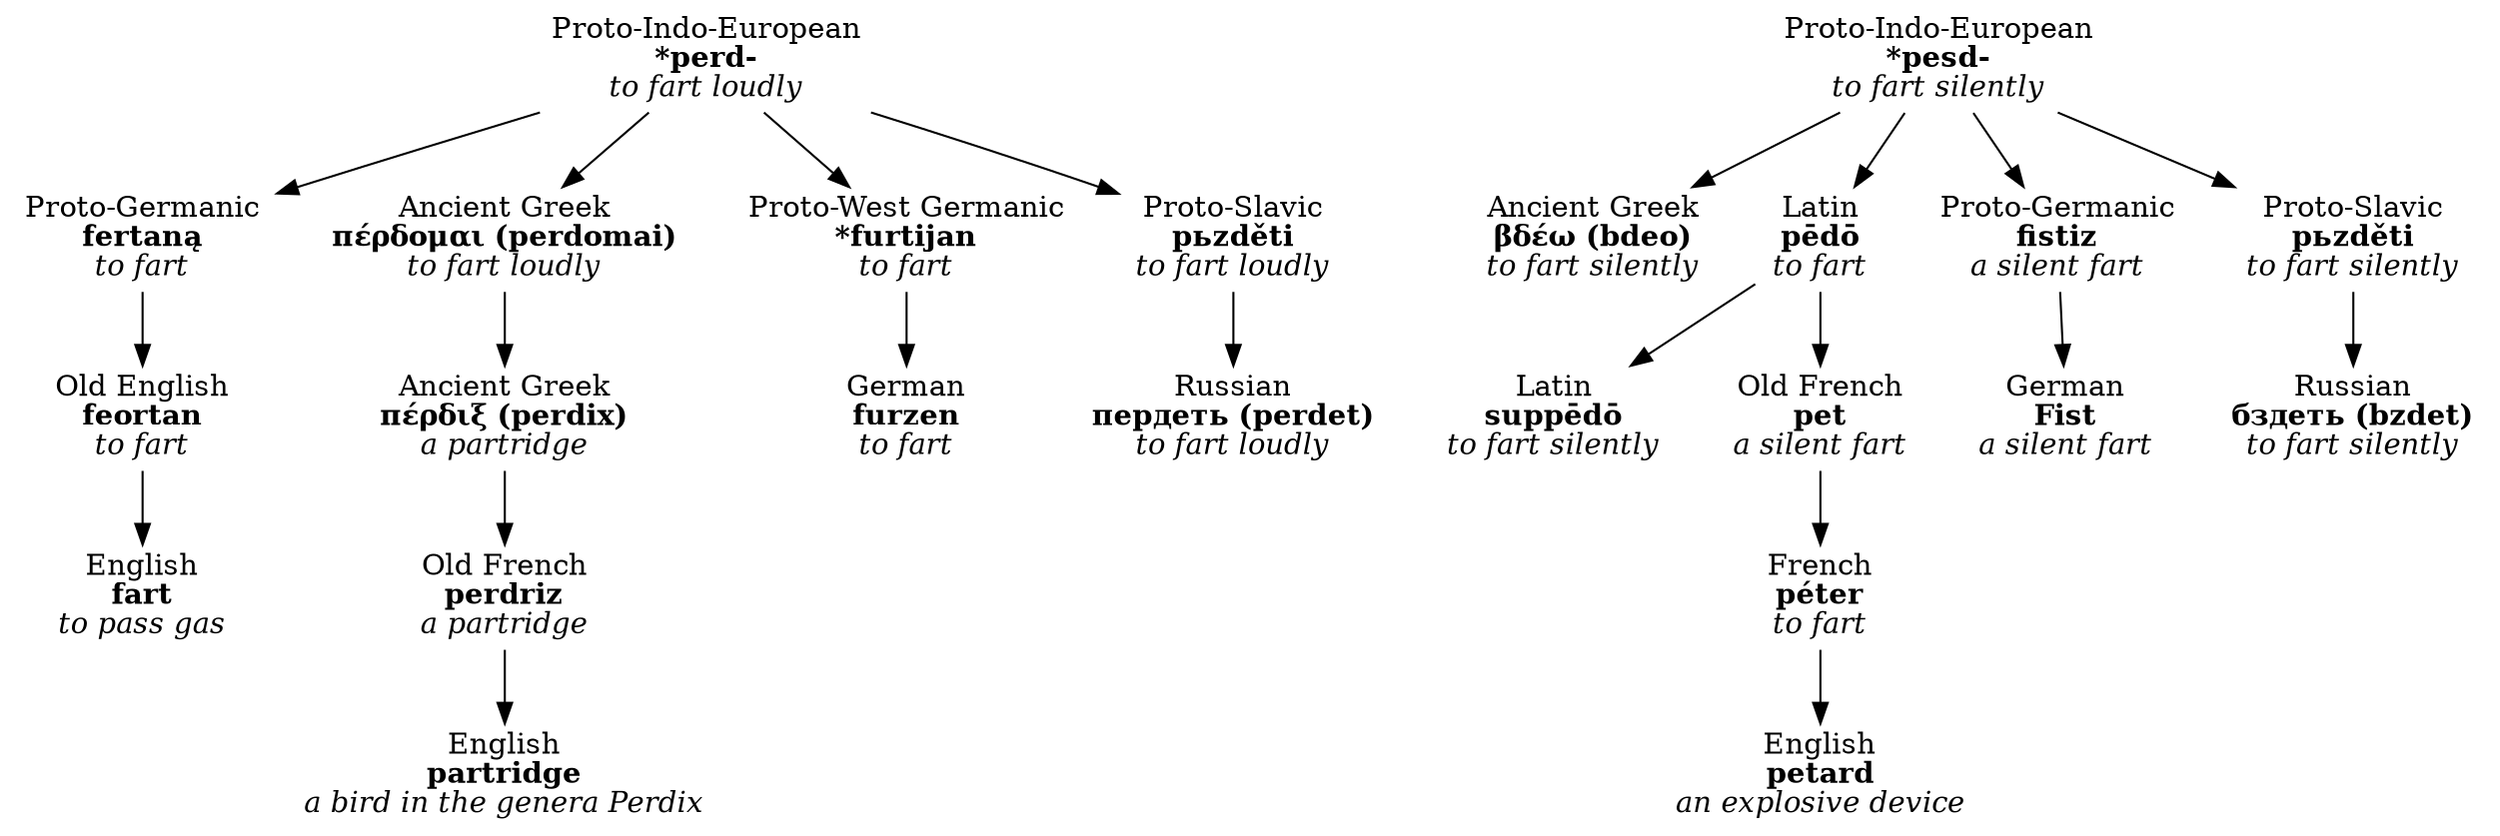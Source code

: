 digraph partridgepetard {
	node [shape=plaintext];

	perd [label=<Proto-Indo-European<br/><b>*perd-</b><br/><i>to fart loudly</i>>]
	fertana [label=<Proto-Germanic<br/><b>fertaną</b><br/><i>to fart</i>>]
	feortan [label=<Old English<br/><b>feortan</b><br/><i>to fart</i>>]
	fart [label=<English<br/><b>fart</b><br/><i>to pass gas</i>>]
	
	perdomai [label=<Ancient Greek<br/><b>πέρδομαι (perdomai)</b><br/><i>to fart loudly</i>>]
	perdiks [label=<Ancient Greek<br/><b>πέρδιξ (perdix)</b><br/><i>a partridge</i>>]
	perdriz [label=<Old French<br/><b>perdriz</b><br/><i>a partridge</i>>]
	partridge [label=<English<br/><b>partridge</b><br/><i>a bird in the genera Perdix</i>>]

	furtijan [label=<Proto-West Germanic<br/><b>*furtijan</b><br/><i>to fart</i>>]
	furzen [label=<German<br/><b>furzen</b><br/><i>to fart</i>>]
			
	perdeti [label=<Proto-Slavic<br/><b>pьzděti</b><br/><i>to fart loudly</i>>]
	perdet [label=<Russian<br/><b>пердеть (perdet)</b><br/><i>to fart loudly</i>>]
	
	pesd [label=<Proto-Indo-European<br/><b>*pesd-</b><br/><i>to fart silently</i>>]
	bdew [label=<Ancient Greek<br/><b>βδέω (bdeo)</b><br/><i>to fart silently</i>>]
	pedo [label=<Latin<br/><b>pēdō</b><br/><i>to fart</i>>]
	suppedo [label=<Latin<br/><b>suppēdō</b><br/><i>to fart silently</i>>]
	
	fistiz [label=<Proto-Germanic<br/><b>fistiz</b><br/><i>a silent fart</i>>]
	# vist [label=<Middle High German<br/><b>vist</b><br/><i>a silent fart</i>>]
	fist [label=<German<br/><b>Fist</b><br/><i>a silent fart</i>>]
	
	pezdeti [label=<Proto-Slavic<br/><b>pьzděti</b><br/><i>to fart silently</i>>]
	bzdet [label=<Russian<br/><b>бздеть (bzdet)</b><br/><i>to fart silently</i>>]
	
	pet [label=<Old French<br/><b>pet</b><br/><i>a silent fart</i>>]
	peter [label=<French<br/><b>péter</b><br/><i>to fart</i>>]
	petard [label=<English<br/><b>petard</b><br/><i>an explosive device</i>>]
	
	perd -> fertana
	fertana -> feortan
	feortan -> fart
	perd -> perdomai
	perdomai -> perdiks
	perdiks -> perdriz
	perdriz -> partridge

	perd -> furtijan
	furtijan -> furzen
		
	perd -> perdeti
	perdeti -> perdet
	
	pesd -> bdew
	pesd -> pedo
	pedo -> suppedo
	
	pesd -> pezdeti
	pezdeti -> bzdet
	
	pesd -> fistiz
	fistiz -> fist
	
	pedo -> pet
	pet -> peter
	peter -> petard
}
